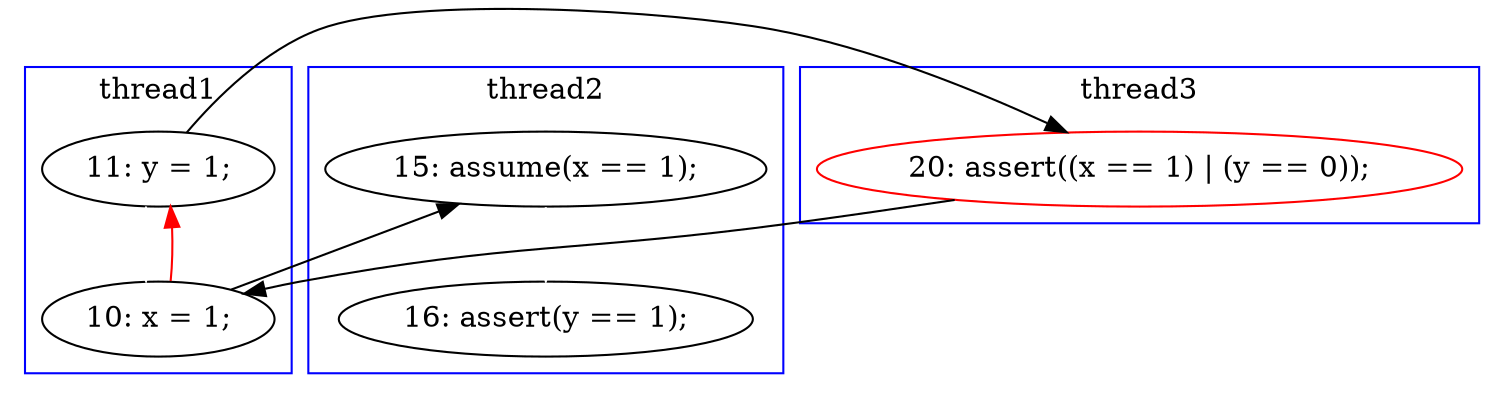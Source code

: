 digraph Counterexample {
	12 -> 15 [color = black, style = solid, constraint = false]
	11 -> 12 [color = black, style = solid, constraint = false]
	6 -> 11 [color = black, style = solid, constraint = false]
	6 -> 12 [color = white, style = solid]
	12 -> 6 [color = red, style = solid, constraint = false]
	15 -> 18 [color = white, style = solid]
	subgraph cluster3 {
		label = thread3
		color = blue
		11  [label = "20: assert((x == 1) | (y == 0));", color = red]
	}
	subgraph cluster1 {
		label = thread1
		color = blue
		6  [label = "11: y = 1;"]
		12  [label = "10: x = 1;"]
	}
	subgraph cluster2 {
		label = thread2
		color = blue
		15  [label = "15: assume(x == 1);"]
		18  [label = "16: assert(y == 1);"]
	}
}